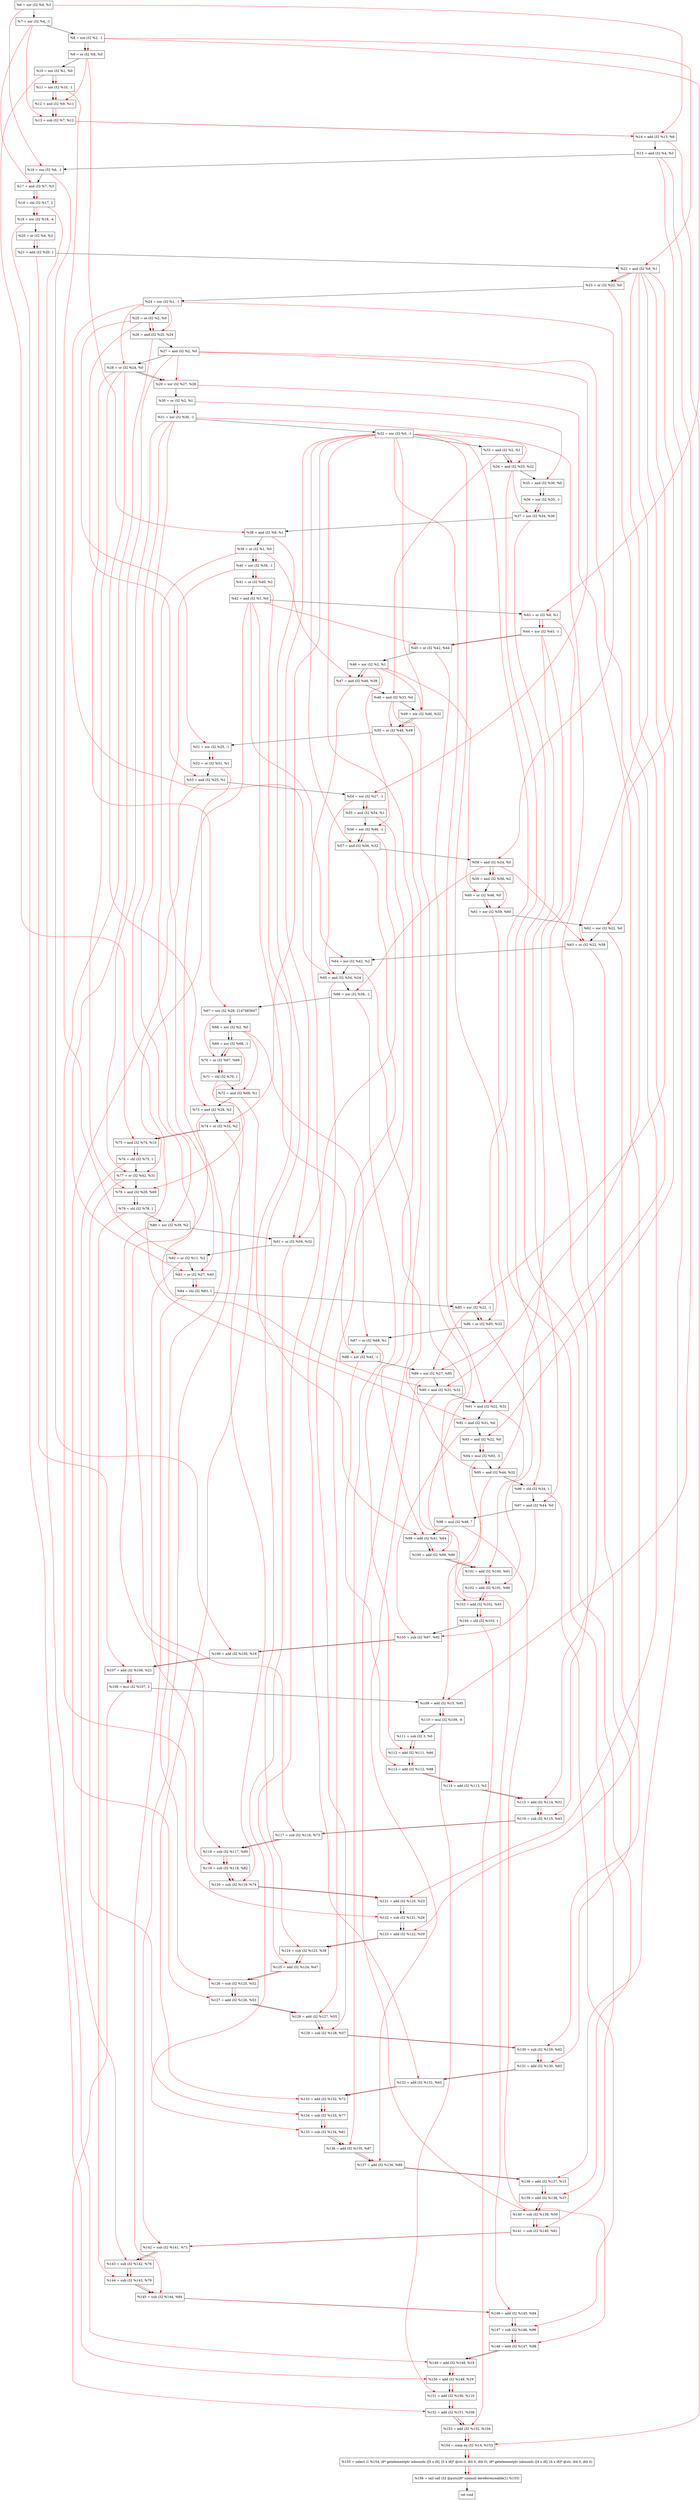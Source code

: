 digraph "DFG for'crackme' function" {
	Node0xd76290[shape=record, label="  %6 = xor i32 %4, %3"];
	Node0xd76910[shape=record, label="  %7 = xor i32 %4, -1"];
	Node0xd76980[shape=record, label="  %8 = xor i32 %2, -1"];
	Node0xd769f0[shape=record, label="  %9 = or i32 %8, %0"];
	Node0xd76a60[shape=record, label="  %10 = xor i32 %1, %0"];
	Node0xd76ad0[shape=record, label="  %11 = xor i32 %10, -1"];
	Node0xd76b40[shape=record, label="  %12 = and i32 %9, %11"];
	Node0xd76bb0[shape=record, label="  %13 = sub i32 %7, %12"];
	Node0xd76c20[shape=record, label="  %14 = add i32 %13, %6"];
	Node0xd76c90[shape=record, label="  %15 = and i32 %4, %3"];
	Node0xd76d00[shape=record, label="  %16 = xor i32 %6, -1"];
	Node0xd76d70[shape=record, label="  %17 = and i32 %7, %3"];
	Node0xd76e10[shape=record, label="  %18 = shl i32 %17, 2"];
	Node0xd76eb0[shape=record, label="  %19 = xor i32 %18, -4"];
	Node0xd76f20[shape=record, label="  %20 = or i32 %4, %3"];
	Node0xd76fc0[shape=record, label="  %21 = add i32 %20, 1"];
	Node0xd77030[shape=record, label="  %22 = and i32 %8, %1"];
	Node0xd770a0[shape=record, label="  %23 = or i32 %22, %0"];
	Node0xd77110[shape=record, label="  %24 = xor i32 %1, -1"];
	Node0xd77180[shape=record, label="  %25 = or i32 %2, %0"];
	Node0xd771f0[shape=record, label="  %26 = and i32 %25, %24"];
	Node0xd77260[shape=record, label="  %27 = and i32 %2, %0"];
	Node0xd772d0[shape=record, label="  %28 = or i32 %24, %0"];
	Node0xd77340[shape=record, label="  %29 = xor i32 %27, %28"];
	Node0xd773b0[shape=record, label="  %30 = or i32 %2, %1"];
	Node0xd77420[shape=record, label="  %31 = xor i32 %30, -1"];
	Node0xd77490[shape=record, label="  %32 = xor i32 %0, -1"];
	Node0xd77710[shape=record, label="  %33 = and i32 %2, %1"];
	Node0xd77780[shape=record, label="  %34 = and i32 %33, %32"];
	Node0xd777f0[shape=record, label="  %35 = and i32 %30, %0"];
	Node0xd77860[shape=record, label="  %36 = xor i32 %35, -1"];
	Node0xd778d0[shape=record, label="  %37 = xor i32 %34, %36"];
	Node0xd77940[shape=record, label="  %38 = and i32 %9, %1"];
	Node0xd779b0[shape=record, label="  %39 = or i32 %1, %0"];
	Node0xd77a20[shape=record, label="  %40 = xor i32 %39, -1"];
	Node0xd77a90[shape=record, label="  %41 = or i32 %40, %2"];
	Node0xd77b00[shape=record, label="  %42 = and i32 %1, %0"];
	Node0xd77b70[shape=record, label="  %43 = or i32 %8, %1"];
	Node0xd77be0[shape=record, label="  %44 = xor i32 %43, -1"];
	Node0xd77c50[shape=record, label="  %45 = or i32 %42, %44"];
	Node0xd77cc0[shape=record, label="  %46 = xor i32 %2, %1"];
	Node0xd77d30[shape=record, label="  %47 = and i32 %46, %39"];
	Node0xd77da0[shape=record, label="  %48 = and i32 %33, %0"];
	Node0xd77e10[shape=record, label="  %49 = xor i32 %46, %32"];
	Node0xd77e80[shape=record, label="  %50 = or i32 %48, %49"];
	Node0xd77ef0[shape=record, label="  %51 = xor i32 %25, -1"];
	Node0xd77f60[shape=record, label="  %52 = or i32 %51, %1"];
	Node0xd77fd0[shape=record, label="  %53 = and i32 %25, %1"];
	Node0xd78040[shape=record, label="  %54 = xor i32 %27, -1"];
	Node0xd780b0[shape=record, label="  %55 = and i32 %54, %1"];
	Node0xd78120[shape=record, label="  %56 = xor i32 %46, -1"];
	Node0xd78190[shape=record, label="  %57 = and i32 %56, %32"];
	Node0xd78200[shape=record, label="  %58 = and i32 %24, %0"];
	Node0xd78270[shape=record, label="  %59 = and i32 %58, %2"];
	Node0xd782e0[shape=record, label="  %60 = or i32 %46, %0"];
	Node0xd78350[shape=record, label="  %61 = xor i32 %59, %60"];
	Node0xd783c0[shape=record, label="  %62 = xor i32 %22, %0"];
	Node0xd78430[shape=record, label="  %63 = or i32 %22, %58"];
	Node0xd784a0[shape=record, label="  %64 = xor i32 %42, %2"];
	Node0xd78920[shape=record, label="  %65 = and i32 %54, %24"];
	Node0xd78990[shape=record, label="  %66 = xor i32 %58, -1"];
	Node0xd78a30[shape=record, label="  %67 = xor i32 %28, 2147483647"];
	Node0xd78aa0[shape=record, label="  %68 = xor i32 %2, %0"];
	Node0xd78b10[shape=record, label="  %69 = xor i32 %68, -1"];
	Node0xd78b80[shape=record, label="  %70 = or i32 %67, %69"];
	Node0xd78bf0[shape=record, label="  %71 = shl i32 %70, 1"];
	Node0xd78c60[shape=record, label="  %72 = and i32 %68, %1"];
	Node0xd78cd0[shape=record, label="  %73 = and i32 %28, %2"];
	Node0xd78d40[shape=record, label="  %74 = or i32 %32, %2"];
	Node0xd78db0[shape=record, label="  %75 = and i32 %74, %10"];
	Node0xd78e20[shape=record, label="  %76 = shl i32 %75, 1"];
	Node0xd78e90[shape=record, label="  %77 = or i32 %42, %31"];
	Node0xd78f00[shape=record, label="  %78 = and i32 %28, %69"];
	Node0xd78f70[shape=record, label="  %79 = shl i32 %78, 1"];
	Node0xd78fe0[shape=record, label="  %80 = xor i32 %39, %2"];
	Node0xd79050[shape=record, label="  %81 = or i32 %56, %32"];
	Node0xd790c0[shape=record, label="  %82 = or i32 %11, %2"];
	Node0xd79130[shape=record, label="  %83 = or i32 %27, %40"];
	Node0xd791a0[shape=record, label="  %84 = shl i32 %83, 1"];
	Node0xd79210[shape=record, label="  %85 = xor i32 %22, -1"];
	Node0xd79280[shape=record, label="  %86 = or i32 %85, %32"];
	Node0xd792f0[shape=record, label="  %87 = or i32 %68, %1"];
	Node0xd79360[shape=record, label="  %88 = xor i32 %42, -1"];
	Node0xd793d0[shape=record, label="  %89 = xor i32 %27, %85"];
	Node0xd79440[shape=record, label="  %90 = and i32 %31, %32"];
	Node0xd794b0[shape=record, label="  %91 = and i32 %22, %32"];
	Node0xd79520[shape=record, label="  %92 = and i32 %31, %0"];
	Node0xd79590[shape=record, label="  %93 = and i32 %22, %0"];
	Node0xd79630[shape=record, label="  %94 = mul i32 %93, -5"];
	Node0xd796a0[shape=record, label="  %95 = and i32 %44, %32"];
	Node0xd79710[shape=record, label="  %96 = shl i32 %34, 1"];
	Node0xd79780[shape=record, label="  %97 = and i32 %44, %0"];
	Node0xd79820[shape=record, label="  %98 = mul i32 %48, 7"];
	Node0xd79890[shape=record, label="  %99 = add i32 %41, %64"];
	Node0xd79900[shape=record, label="  %100 = add i32 %99, %90"];
	Node0xd79970[shape=record, label="  %101 = add i32 %100, %91"];
	Node0xd799e0[shape=record, label="  %102 = add i32 %101, %86"];
	Node0xd79a50[shape=record, label="  %103 = add i32 %102, %45"];
	Node0xd79ac0[shape=record, label="  %104 = shl i32 %103, 1"];
	Node0xd79b30[shape=record, label="  %105 = sub i32 %97, %92"];
	Node0xd79ba0[shape=record, label="  %106 = add i32 %105, %16"];
	Node0xd79c10[shape=record, label="  %107 = add i32 %106, %21"];
	Node0xd79cb0[shape=record, label="  %108 = mul i32 %107, 3"];
	Node0xd79d20[shape=record, label="  %109 = add i32 %15, %95"];
	Node0xd79dc0[shape=record, label="  %110 = mul i32 %109, -6"];
	Node0xd79e30[shape=record, label="  %111 = sub i32 3, %0"];
	Node0xd79ea0[shape=record, label="  %112 = add i32 %111, %66"];
	Node0xd79f10[shape=record, label="  %113 = add i32 %112, %88"];
	Node0xd79f80[shape=record, label="  %114 = add i32 %113, %3"];
	Node0xd79ff0[shape=record, label="  %115 = add i32 %114, %31"];
	Node0xd7a060[shape=record, label="  %116 = sub i32 %115, %43"];
	Node0xd7a0d0[shape=record, label="  %117 = sub i32 %116, %73"];
	Node0xd7a140[shape=record, label="  %118 = sub i32 %117, %80"];
	Node0xd7a1b0[shape=record, label="  %119 = sub i32 %118, %82"];
	Node0xd7a220[shape=record, label="  %120 = sub i32 %119, %74"];
	Node0xd7a290[shape=record, label="  %121 = add i32 %120, %23"];
	Node0xd7a300[shape=record, label="  %122 = sub i32 %121, %26"];
	Node0xd7a370[shape=record, label="  %123 = add i32 %122, %29"];
	Node0xd7a3e0[shape=record, label="  %124 = sub i32 %123, %38"];
	Node0xd7a450[shape=record, label="  %125 = add i32 %124, %47"];
	Node0xd7a4c0[shape=record, label="  %126 = sub i32 %125, %52"];
	Node0xd7a530[shape=record, label="  %127 = add i32 %126, %53"];
	Node0xd7a5a0[shape=record, label="  %128 = add i32 %127, %55"];
	Node0xd7ae20[shape=record, label="  %129 = sub i32 %128, %57"];
	Node0xd7ae90[shape=record, label="  %130 = sub i32 %129, %62"];
	Node0xd7af00[shape=record, label="  %131 = add i32 %130, %63"];
	Node0xd7af70[shape=record, label="  %132 = add i32 %131, %65"];
	Node0xd7afe0[shape=record, label="  %133 = add i32 %132, %72"];
	Node0xd7b050[shape=record, label="  %134 = sub i32 %133, %77"];
	Node0xd7b0c0[shape=record, label="  %135 = sub i32 %134, %81"];
	Node0xd7b130[shape=record, label="  %136 = add i32 %135, %87"];
	Node0xd7b1a0[shape=record, label="  %137 = add i32 %136, %89"];
	Node0xd7b210[shape=record, label="  %138 = add i32 %137, %15"];
	Node0xd7b280[shape=record, label="  %139 = add i32 %138, %37"];
	Node0xd7b2f0[shape=record, label="  %140 = sub i32 %139, %50"];
	Node0xd7b360[shape=record, label="  %141 = sub i32 %140, %61"];
	Node0xd7b3d0[shape=record, label="  %142 = sub i32 %141, %71"];
	Node0xd7b440[shape=record, label="  %143 = sub i32 %142, %76"];
	Node0xd7b4b0[shape=record, label="  %144 = sub i32 %143, %79"];
	Node0xd7b520[shape=record, label="  %145 = sub i32 %144, %84"];
	Node0xd7b590[shape=record, label="  %146 = add i32 %145, %94"];
	Node0xd7b600[shape=record, label="  %147 = sub i32 %146, %96"];
	Node0xd7b670[shape=record, label="  %148 = add i32 %147, %98"];
	Node0xd7b6e0[shape=record, label="  %149 = add i32 %148, %18"];
	Node0xd7b750[shape=record, label="  %150 = add i32 %149, %19"];
	Node0xd7b7c0[shape=record, label="  %151 = add i32 %150, %110"];
	Node0xd7b830[shape=record, label="  %152 = add i32 %151, %108"];
	Node0xd7b8a0[shape=record, label="  %153 = add i32 %152, %104"];
	Node0xd7b910[shape=record, label="  %154 = icmp eq i32 %14, %153"];
	Node0xd16268[shape=record, label="  %155 = select i1 %154, i8* getelementptr inbounds ([5 x i8], [5 x i8]* @str.3, i64 0, i64 0), i8* getelementptr inbounds ([4 x i8], [4 x i8]* @str, i64 0, i64 0)"];
	Node0xd7bba0[shape=record, label="  %156 = tail call i32 @puts(i8* nonnull dereferenceable(1) %155)"];
	Node0xd7bbf0[shape=record, label="  ret void"];
	Node0xd76290 -> Node0xd76910;
	Node0xd76910 -> Node0xd76980;
	Node0xd76980 -> Node0xd769f0;
	Node0xd769f0 -> Node0xd76a60;
	Node0xd76a60 -> Node0xd76ad0;
	Node0xd76ad0 -> Node0xd76b40;
	Node0xd76b40 -> Node0xd76bb0;
	Node0xd76bb0 -> Node0xd76c20;
	Node0xd76c20 -> Node0xd76c90;
	Node0xd76c90 -> Node0xd76d00;
	Node0xd76d00 -> Node0xd76d70;
	Node0xd76d70 -> Node0xd76e10;
	Node0xd76e10 -> Node0xd76eb0;
	Node0xd76eb0 -> Node0xd76f20;
	Node0xd76f20 -> Node0xd76fc0;
	Node0xd76fc0 -> Node0xd77030;
	Node0xd77030 -> Node0xd770a0;
	Node0xd770a0 -> Node0xd77110;
	Node0xd77110 -> Node0xd77180;
	Node0xd77180 -> Node0xd771f0;
	Node0xd771f0 -> Node0xd77260;
	Node0xd77260 -> Node0xd772d0;
	Node0xd772d0 -> Node0xd77340;
	Node0xd77340 -> Node0xd773b0;
	Node0xd773b0 -> Node0xd77420;
	Node0xd77420 -> Node0xd77490;
	Node0xd77490 -> Node0xd77710;
	Node0xd77710 -> Node0xd77780;
	Node0xd77780 -> Node0xd777f0;
	Node0xd777f0 -> Node0xd77860;
	Node0xd77860 -> Node0xd778d0;
	Node0xd778d0 -> Node0xd77940;
	Node0xd77940 -> Node0xd779b0;
	Node0xd779b0 -> Node0xd77a20;
	Node0xd77a20 -> Node0xd77a90;
	Node0xd77a90 -> Node0xd77b00;
	Node0xd77b00 -> Node0xd77b70;
	Node0xd77b70 -> Node0xd77be0;
	Node0xd77be0 -> Node0xd77c50;
	Node0xd77c50 -> Node0xd77cc0;
	Node0xd77cc0 -> Node0xd77d30;
	Node0xd77d30 -> Node0xd77da0;
	Node0xd77da0 -> Node0xd77e10;
	Node0xd77e10 -> Node0xd77e80;
	Node0xd77e80 -> Node0xd77ef0;
	Node0xd77ef0 -> Node0xd77f60;
	Node0xd77f60 -> Node0xd77fd0;
	Node0xd77fd0 -> Node0xd78040;
	Node0xd78040 -> Node0xd780b0;
	Node0xd780b0 -> Node0xd78120;
	Node0xd78120 -> Node0xd78190;
	Node0xd78190 -> Node0xd78200;
	Node0xd78200 -> Node0xd78270;
	Node0xd78270 -> Node0xd782e0;
	Node0xd782e0 -> Node0xd78350;
	Node0xd78350 -> Node0xd783c0;
	Node0xd783c0 -> Node0xd78430;
	Node0xd78430 -> Node0xd784a0;
	Node0xd784a0 -> Node0xd78920;
	Node0xd78920 -> Node0xd78990;
	Node0xd78990 -> Node0xd78a30;
	Node0xd78a30 -> Node0xd78aa0;
	Node0xd78aa0 -> Node0xd78b10;
	Node0xd78b10 -> Node0xd78b80;
	Node0xd78b80 -> Node0xd78bf0;
	Node0xd78bf0 -> Node0xd78c60;
	Node0xd78c60 -> Node0xd78cd0;
	Node0xd78cd0 -> Node0xd78d40;
	Node0xd78d40 -> Node0xd78db0;
	Node0xd78db0 -> Node0xd78e20;
	Node0xd78e20 -> Node0xd78e90;
	Node0xd78e90 -> Node0xd78f00;
	Node0xd78f00 -> Node0xd78f70;
	Node0xd78f70 -> Node0xd78fe0;
	Node0xd78fe0 -> Node0xd79050;
	Node0xd79050 -> Node0xd790c0;
	Node0xd790c0 -> Node0xd79130;
	Node0xd79130 -> Node0xd791a0;
	Node0xd791a0 -> Node0xd79210;
	Node0xd79210 -> Node0xd79280;
	Node0xd79280 -> Node0xd792f0;
	Node0xd792f0 -> Node0xd79360;
	Node0xd79360 -> Node0xd793d0;
	Node0xd793d0 -> Node0xd79440;
	Node0xd79440 -> Node0xd794b0;
	Node0xd794b0 -> Node0xd79520;
	Node0xd79520 -> Node0xd79590;
	Node0xd79590 -> Node0xd79630;
	Node0xd79630 -> Node0xd796a0;
	Node0xd796a0 -> Node0xd79710;
	Node0xd79710 -> Node0xd79780;
	Node0xd79780 -> Node0xd79820;
	Node0xd79820 -> Node0xd79890;
	Node0xd79890 -> Node0xd79900;
	Node0xd79900 -> Node0xd79970;
	Node0xd79970 -> Node0xd799e0;
	Node0xd799e0 -> Node0xd79a50;
	Node0xd79a50 -> Node0xd79ac0;
	Node0xd79ac0 -> Node0xd79b30;
	Node0xd79b30 -> Node0xd79ba0;
	Node0xd79ba0 -> Node0xd79c10;
	Node0xd79c10 -> Node0xd79cb0;
	Node0xd79cb0 -> Node0xd79d20;
	Node0xd79d20 -> Node0xd79dc0;
	Node0xd79dc0 -> Node0xd79e30;
	Node0xd79e30 -> Node0xd79ea0;
	Node0xd79ea0 -> Node0xd79f10;
	Node0xd79f10 -> Node0xd79f80;
	Node0xd79f80 -> Node0xd79ff0;
	Node0xd79ff0 -> Node0xd7a060;
	Node0xd7a060 -> Node0xd7a0d0;
	Node0xd7a0d0 -> Node0xd7a140;
	Node0xd7a140 -> Node0xd7a1b0;
	Node0xd7a1b0 -> Node0xd7a220;
	Node0xd7a220 -> Node0xd7a290;
	Node0xd7a290 -> Node0xd7a300;
	Node0xd7a300 -> Node0xd7a370;
	Node0xd7a370 -> Node0xd7a3e0;
	Node0xd7a3e0 -> Node0xd7a450;
	Node0xd7a450 -> Node0xd7a4c0;
	Node0xd7a4c0 -> Node0xd7a530;
	Node0xd7a530 -> Node0xd7a5a0;
	Node0xd7a5a0 -> Node0xd7ae20;
	Node0xd7ae20 -> Node0xd7ae90;
	Node0xd7ae90 -> Node0xd7af00;
	Node0xd7af00 -> Node0xd7af70;
	Node0xd7af70 -> Node0xd7afe0;
	Node0xd7afe0 -> Node0xd7b050;
	Node0xd7b050 -> Node0xd7b0c0;
	Node0xd7b0c0 -> Node0xd7b130;
	Node0xd7b130 -> Node0xd7b1a0;
	Node0xd7b1a0 -> Node0xd7b210;
	Node0xd7b210 -> Node0xd7b280;
	Node0xd7b280 -> Node0xd7b2f0;
	Node0xd7b2f0 -> Node0xd7b360;
	Node0xd7b360 -> Node0xd7b3d0;
	Node0xd7b3d0 -> Node0xd7b440;
	Node0xd7b440 -> Node0xd7b4b0;
	Node0xd7b4b0 -> Node0xd7b520;
	Node0xd7b520 -> Node0xd7b590;
	Node0xd7b590 -> Node0xd7b600;
	Node0xd7b600 -> Node0xd7b670;
	Node0xd7b670 -> Node0xd7b6e0;
	Node0xd7b6e0 -> Node0xd7b750;
	Node0xd7b750 -> Node0xd7b7c0;
	Node0xd7b7c0 -> Node0xd7b830;
	Node0xd7b830 -> Node0xd7b8a0;
	Node0xd7b8a0 -> Node0xd7b910;
	Node0xd7b910 -> Node0xd16268;
	Node0xd16268 -> Node0xd7bba0;
	Node0xd7bba0 -> Node0xd7bbf0;
edge [color=red]
	Node0xd76980 -> Node0xd769f0;
	Node0xd76a60 -> Node0xd76ad0;
	Node0xd769f0 -> Node0xd76b40;
	Node0xd76ad0 -> Node0xd76b40;
	Node0xd76910 -> Node0xd76bb0;
	Node0xd76b40 -> Node0xd76bb0;
	Node0xd76bb0 -> Node0xd76c20;
	Node0xd76290 -> Node0xd76c20;
	Node0xd76290 -> Node0xd76d00;
	Node0xd76910 -> Node0xd76d70;
	Node0xd76d70 -> Node0xd76e10;
	Node0xd76e10 -> Node0xd76eb0;
	Node0xd76f20 -> Node0xd76fc0;
	Node0xd76980 -> Node0xd77030;
	Node0xd77030 -> Node0xd770a0;
	Node0xd77180 -> Node0xd771f0;
	Node0xd77110 -> Node0xd771f0;
	Node0xd77110 -> Node0xd772d0;
	Node0xd77260 -> Node0xd77340;
	Node0xd772d0 -> Node0xd77340;
	Node0xd773b0 -> Node0xd77420;
	Node0xd77710 -> Node0xd77780;
	Node0xd77490 -> Node0xd77780;
	Node0xd773b0 -> Node0xd777f0;
	Node0xd777f0 -> Node0xd77860;
	Node0xd77780 -> Node0xd778d0;
	Node0xd77860 -> Node0xd778d0;
	Node0xd769f0 -> Node0xd77940;
	Node0xd779b0 -> Node0xd77a20;
	Node0xd77a20 -> Node0xd77a90;
	Node0xd76980 -> Node0xd77b70;
	Node0xd77b70 -> Node0xd77be0;
	Node0xd77b00 -> Node0xd77c50;
	Node0xd77be0 -> Node0xd77c50;
	Node0xd77cc0 -> Node0xd77d30;
	Node0xd779b0 -> Node0xd77d30;
	Node0xd77710 -> Node0xd77da0;
	Node0xd77cc0 -> Node0xd77e10;
	Node0xd77490 -> Node0xd77e10;
	Node0xd77da0 -> Node0xd77e80;
	Node0xd77e10 -> Node0xd77e80;
	Node0xd77180 -> Node0xd77ef0;
	Node0xd77ef0 -> Node0xd77f60;
	Node0xd77180 -> Node0xd77fd0;
	Node0xd77260 -> Node0xd78040;
	Node0xd78040 -> Node0xd780b0;
	Node0xd77cc0 -> Node0xd78120;
	Node0xd78120 -> Node0xd78190;
	Node0xd77490 -> Node0xd78190;
	Node0xd77110 -> Node0xd78200;
	Node0xd78200 -> Node0xd78270;
	Node0xd77cc0 -> Node0xd782e0;
	Node0xd78270 -> Node0xd78350;
	Node0xd782e0 -> Node0xd78350;
	Node0xd77030 -> Node0xd783c0;
	Node0xd77030 -> Node0xd78430;
	Node0xd78200 -> Node0xd78430;
	Node0xd77b00 -> Node0xd784a0;
	Node0xd78040 -> Node0xd78920;
	Node0xd77110 -> Node0xd78920;
	Node0xd78200 -> Node0xd78990;
	Node0xd772d0 -> Node0xd78a30;
	Node0xd78aa0 -> Node0xd78b10;
	Node0xd78a30 -> Node0xd78b80;
	Node0xd78b10 -> Node0xd78b80;
	Node0xd78b80 -> Node0xd78bf0;
	Node0xd78aa0 -> Node0xd78c60;
	Node0xd772d0 -> Node0xd78cd0;
	Node0xd77490 -> Node0xd78d40;
	Node0xd78d40 -> Node0xd78db0;
	Node0xd76a60 -> Node0xd78db0;
	Node0xd78db0 -> Node0xd78e20;
	Node0xd77b00 -> Node0xd78e90;
	Node0xd77420 -> Node0xd78e90;
	Node0xd772d0 -> Node0xd78f00;
	Node0xd78b10 -> Node0xd78f00;
	Node0xd78f00 -> Node0xd78f70;
	Node0xd779b0 -> Node0xd78fe0;
	Node0xd78120 -> Node0xd79050;
	Node0xd77490 -> Node0xd79050;
	Node0xd76ad0 -> Node0xd790c0;
	Node0xd77260 -> Node0xd79130;
	Node0xd77a20 -> Node0xd79130;
	Node0xd79130 -> Node0xd791a0;
	Node0xd77030 -> Node0xd79210;
	Node0xd79210 -> Node0xd79280;
	Node0xd77490 -> Node0xd79280;
	Node0xd78aa0 -> Node0xd792f0;
	Node0xd77b00 -> Node0xd79360;
	Node0xd77260 -> Node0xd793d0;
	Node0xd79210 -> Node0xd793d0;
	Node0xd77420 -> Node0xd79440;
	Node0xd77490 -> Node0xd79440;
	Node0xd77030 -> Node0xd794b0;
	Node0xd77490 -> Node0xd794b0;
	Node0xd77420 -> Node0xd79520;
	Node0xd77030 -> Node0xd79590;
	Node0xd79590 -> Node0xd79630;
	Node0xd77be0 -> Node0xd796a0;
	Node0xd77490 -> Node0xd796a0;
	Node0xd77780 -> Node0xd79710;
	Node0xd77be0 -> Node0xd79780;
	Node0xd77da0 -> Node0xd79820;
	Node0xd77a90 -> Node0xd79890;
	Node0xd784a0 -> Node0xd79890;
	Node0xd79890 -> Node0xd79900;
	Node0xd79440 -> Node0xd79900;
	Node0xd79900 -> Node0xd79970;
	Node0xd794b0 -> Node0xd79970;
	Node0xd79970 -> Node0xd799e0;
	Node0xd79280 -> Node0xd799e0;
	Node0xd799e0 -> Node0xd79a50;
	Node0xd77c50 -> Node0xd79a50;
	Node0xd79a50 -> Node0xd79ac0;
	Node0xd79780 -> Node0xd79b30;
	Node0xd79520 -> Node0xd79b30;
	Node0xd79b30 -> Node0xd79ba0;
	Node0xd76d00 -> Node0xd79ba0;
	Node0xd79ba0 -> Node0xd79c10;
	Node0xd76fc0 -> Node0xd79c10;
	Node0xd79c10 -> Node0xd79cb0;
	Node0xd76c90 -> Node0xd79d20;
	Node0xd796a0 -> Node0xd79d20;
	Node0xd79d20 -> Node0xd79dc0;
	Node0xd79e30 -> Node0xd79ea0;
	Node0xd78990 -> Node0xd79ea0;
	Node0xd79ea0 -> Node0xd79f10;
	Node0xd79360 -> Node0xd79f10;
	Node0xd79f10 -> Node0xd79f80;
	Node0xd79f80 -> Node0xd79ff0;
	Node0xd77420 -> Node0xd79ff0;
	Node0xd79ff0 -> Node0xd7a060;
	Node0xd77b70 -> Node0xd7a060;
	Node0xd7a060 -> Node0xd7a0d0;
	Node0xd78cd0 -> Node0xd7a0d0;
	Node0xd7a0d0 -> Node0xd7a140;
	Node0xd78fe0 -> Node0xd7a140;
	Node0xd7a140 -> Node0xd7a1b0;
	Node0xd790c0 -> Node0xd7a1b0;
	Node0xd7a1b0 -> Node0xd7a220;
	Node0xd78d40 -> Node0xd7a220;
	Node0xd7a220 -> Node0xd7a290;
	Node0xd770a0 -> Node0xd7a290;
	Node0xd7a290 -> Node0xd7a300;
	Node0xd771f0 -> Node0xd7a300;
	Node0xd7a300 -> Node0xd7a370;
	Node0xd77340 -> Node0xd7a370;
	Node0xd7a370 -> Node0xd7a3e0;
	Node0xd77940 -> Node0xd7a3e0;
	Node0xd7a3e0 -> Node0xd7a450;
	Node0xd77d30 -> Node0xd7a450;
	Node0xd7a450 -> Node0xd7a4c0;
	Node0xd77f60 -> Node0xd7a4c0;
	Node0xd7a4c0 -> Node0xd7a530;
	Node0xd77fd0 -> Node0xd7a530;
	Node0xd7a530 -> Node0xd7a5a0;
	Node0xd780b0 -> Node0xd7a5a0;
	Node0xd7a5a0 -> Node0xd7ae20;
	Node0xd78190 -> Node0xd7ae20;
	Node0xd7ae20 -> Node0xd7ae90;
	Node0xd783c0 -> Node0xd7ae90;
	Node0xd7ae90 -> Node0xd7af00;
	Node0xd78430 -> Node0xd7af00;
	Node0xd7af00 -> Node0xd7af70;
	Node0xd78920 -> Node0xd7af70;
	Node0xd7af70 -> Node0xd7afe0;
	Node0xd78c60 -> Node0xd7afe0;
	Node0xd7afe0 -> Node0xd7b050;
	Node0xd78e90 -> Node0xd7b050;
	Node0xd7b050 -> Node0xd7b0c0;
	Node0xd79050 -> Node0xd7b0c0;
	Node0xd7b0c0 -> Node0xd7b130;
	Node0xd792f0 -> Node0xd7b130;
	Node0xd7b130 -> Node0xd7b1a0;
	Node0xd793d0 -> Node0xd7b1a0;
	Node0xd7b1a0 -> Node0xd7b210;
	Node0xd76c90 -> Node0xd7b210;
	Node0xd7b210 -> Node0xd7b280;
	Node0xd778d0 -> Node0xd7b280;
	Node0xd7b280 -> Node0xd7b2f0;
	Node0xd77e80 -> Node0xd7b2f0;
	Node0xd7b2f0 -> Node0xd7b360;
	Node0xd78350 -> Node0xd7b360;
	Node0xd7b360 -> Node0xd7b3d0;
	Node0xd78bf0 -> Node0xd7b3d0;
	Node0xd7b3d0 -> Node0xd7b440;
	Node0xd78e20 -> Node0xd7b440;
	Node0xd7b440 -> Node0xd7b4b0;
	Node0xd78f70 -> Node0xd7b4b0;
	Node0xd7b4b0 -> Node0xd7b520;
	Node0xd791a0 -> Node0xd7b520;
	Node0xd7b520 -> Node0xd7b590;
	Node0xd79630 -> Node0xd7b590;
	Node0xd7b590 -> Node0xd7b600;
	Node0xd79710 -> Node0xd7b600;
	Node0xd7b600 -> Node0xd7b670;
	Node0xd79820 -> Node0xd7b670;
	Node0xd7b670 -> Node0xd7b6e0;
	Node0xd76e10 -> Node0xd7b6e0;
	Node0xd7b6e0 -> Node0xd7b750;
	Node0xd76eb0 -> Node0xd7b750;
	Node0xd7b750 -> Node0xd7b7c0;
	Node0xd79dc0 -> Node0xd7b7c0;
	Node0xd7b7c0 -> Node0xd7b830;
	Node0xd79cb0 -> Node0xd7b830;
	Node0xd7b830 -> Node0xd7b8a0;
	Node0xd79ac0 -> Node0xd7b8a0;
	Node0xd76c20 -> Node0xd7b910;
	Node0xd7b8a0 -> Node0xd7b910;
	Node0xd7b910 -> Node0xd16268;
	Node0xd16268 -> Node0xd7bba0;
}
